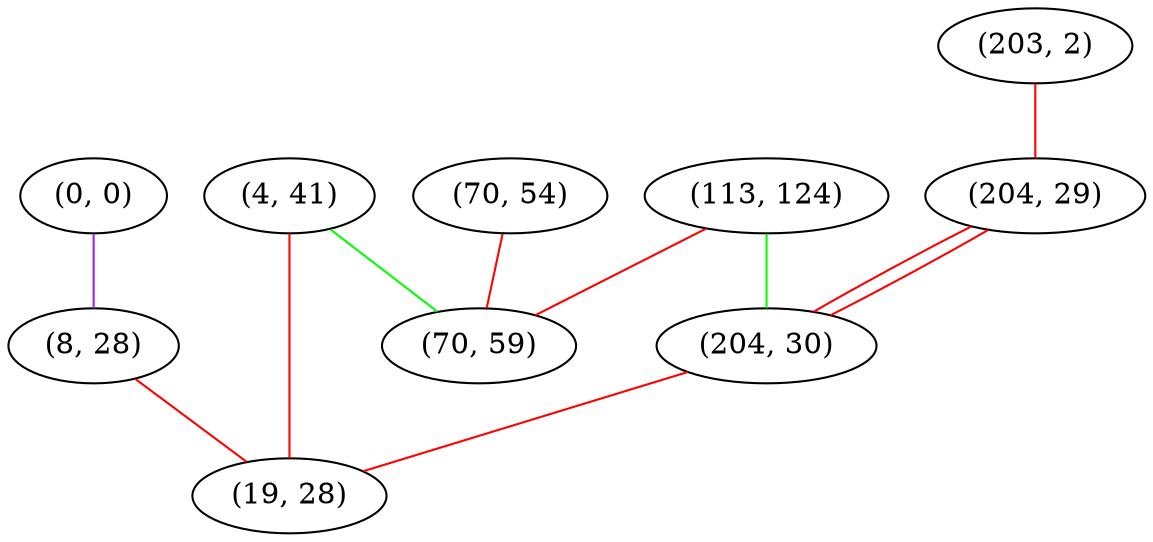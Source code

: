 graph "" {
"(0, 0)";
"(4, 41)";
"(113, 124)";
"(203, 2)";
"(70, 54)";
"(204, 29)";
"(204, 30)";
"(8, 28)";
"(70, 59)";
"(19, 28)";
"(0, 0)" -- "(8, 28)"  [color=purple, key=0, weight=4];
"(4, 41)" -- "(70, 59)"  [color=green, key=0, weight=2];
"(4, 41)" -- "(19, 28)"  [color=red, key=0, weight=1];
"(113, 124)" -- "(70, 59)"  [color=red, key=0, weight=1];
"(113, 124)" -- "(204, 30)"  [color=green, key=0, weight=2];
"(203, 2)" -- "(204, 29)"  [color=red, key=0, weight=1];
"(70, 54)" -- "(70, 59)"  [color=red, key=0, weight=1];
"(204, 29)" -- "(204, 30)"  [color=red, key=0, weight=1];
"(204, 29)" -- "(204, 30)"  [color=red, key=1, weight=1];
"(204, 30)" -- "(19, 28)"  [color=red, key=0, weight=1];
"(8, 28)" -- "(19, 28)"  [color=red, key=0, weight=1];
}
